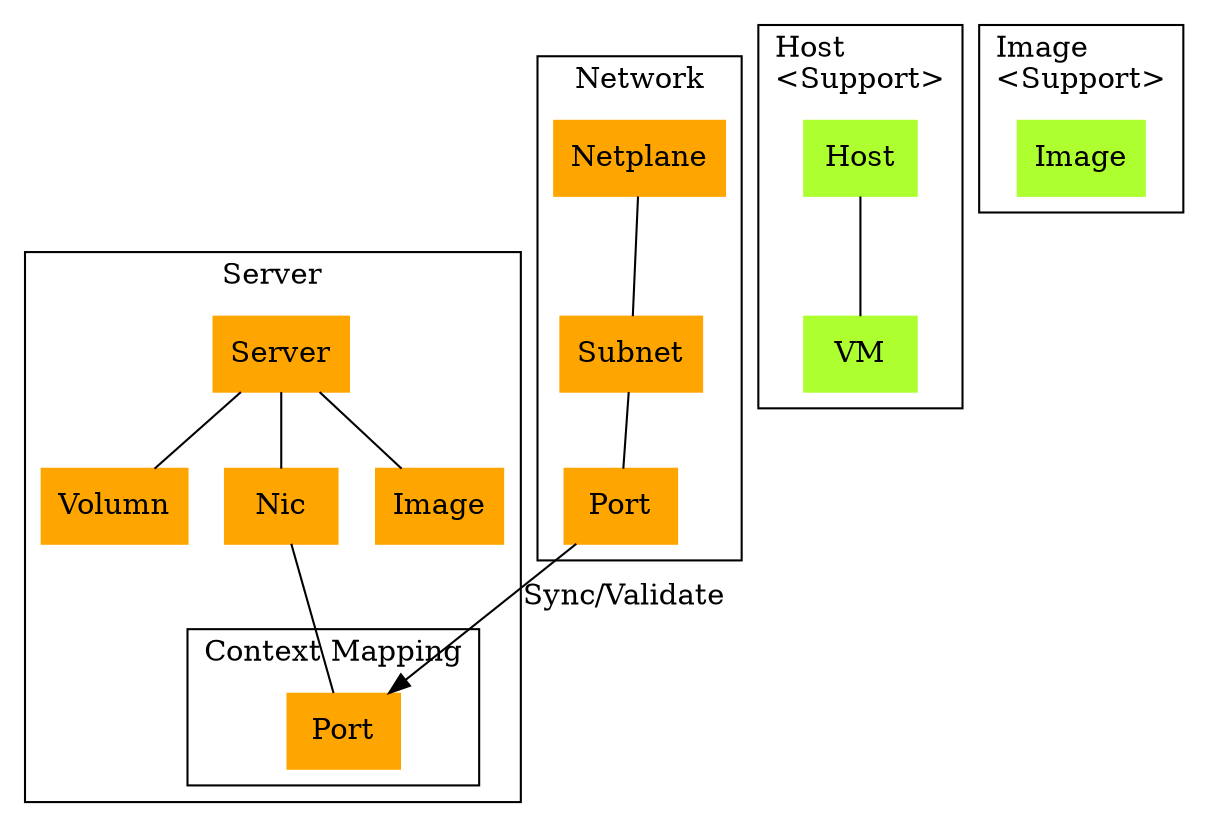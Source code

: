 digraph g {
	node[style = filled, color = lightblue];

	subgraph cluster1 {
		label="Server"
		Server->{Volumn, Nic,ServerImage}[dir=none]
		Server[label="Server",shape=box,color=orange]
		Volumn[label="Volumn",shape=box,color=orange]
		Nic[label="Nic",shape=box,color=orange]
		ServerImage[label="Image",shape=box,color=orange]
		Nic -> ServerPort[dir=none]
		subgraph cluster5 {
			label="Context Mapping"
			ServerPort[label="Port",shape=box,color=orange]
		}
	}
	subgraph cluster2 {
		label="Network"
		Netplane->{Subnet}[dir=none]
		Subnet->{Port}[dir=none]
		Netplane[label="Netplane",shape=box,color=orange]
		Subnet[label="Subnet",shape=box,color=orange]
		Port[label="Port",shape=box,color=orange]
	}

	subgraph cluster3 {
		label="Host\l<Support>"
		Host->{VM}[dir=none]
		Host[label="Host",shape=box,color=greenyellow]
		VM[label="VM",shape=box,color=greenyellow]
	}

	subgraph cluster4 {
		label="Image\l<Support>"
		Image[label="Image",shape=box,color=greenyellow]
	}

	Port -> ServerPort[label="Sync/Validate"]

	
}
